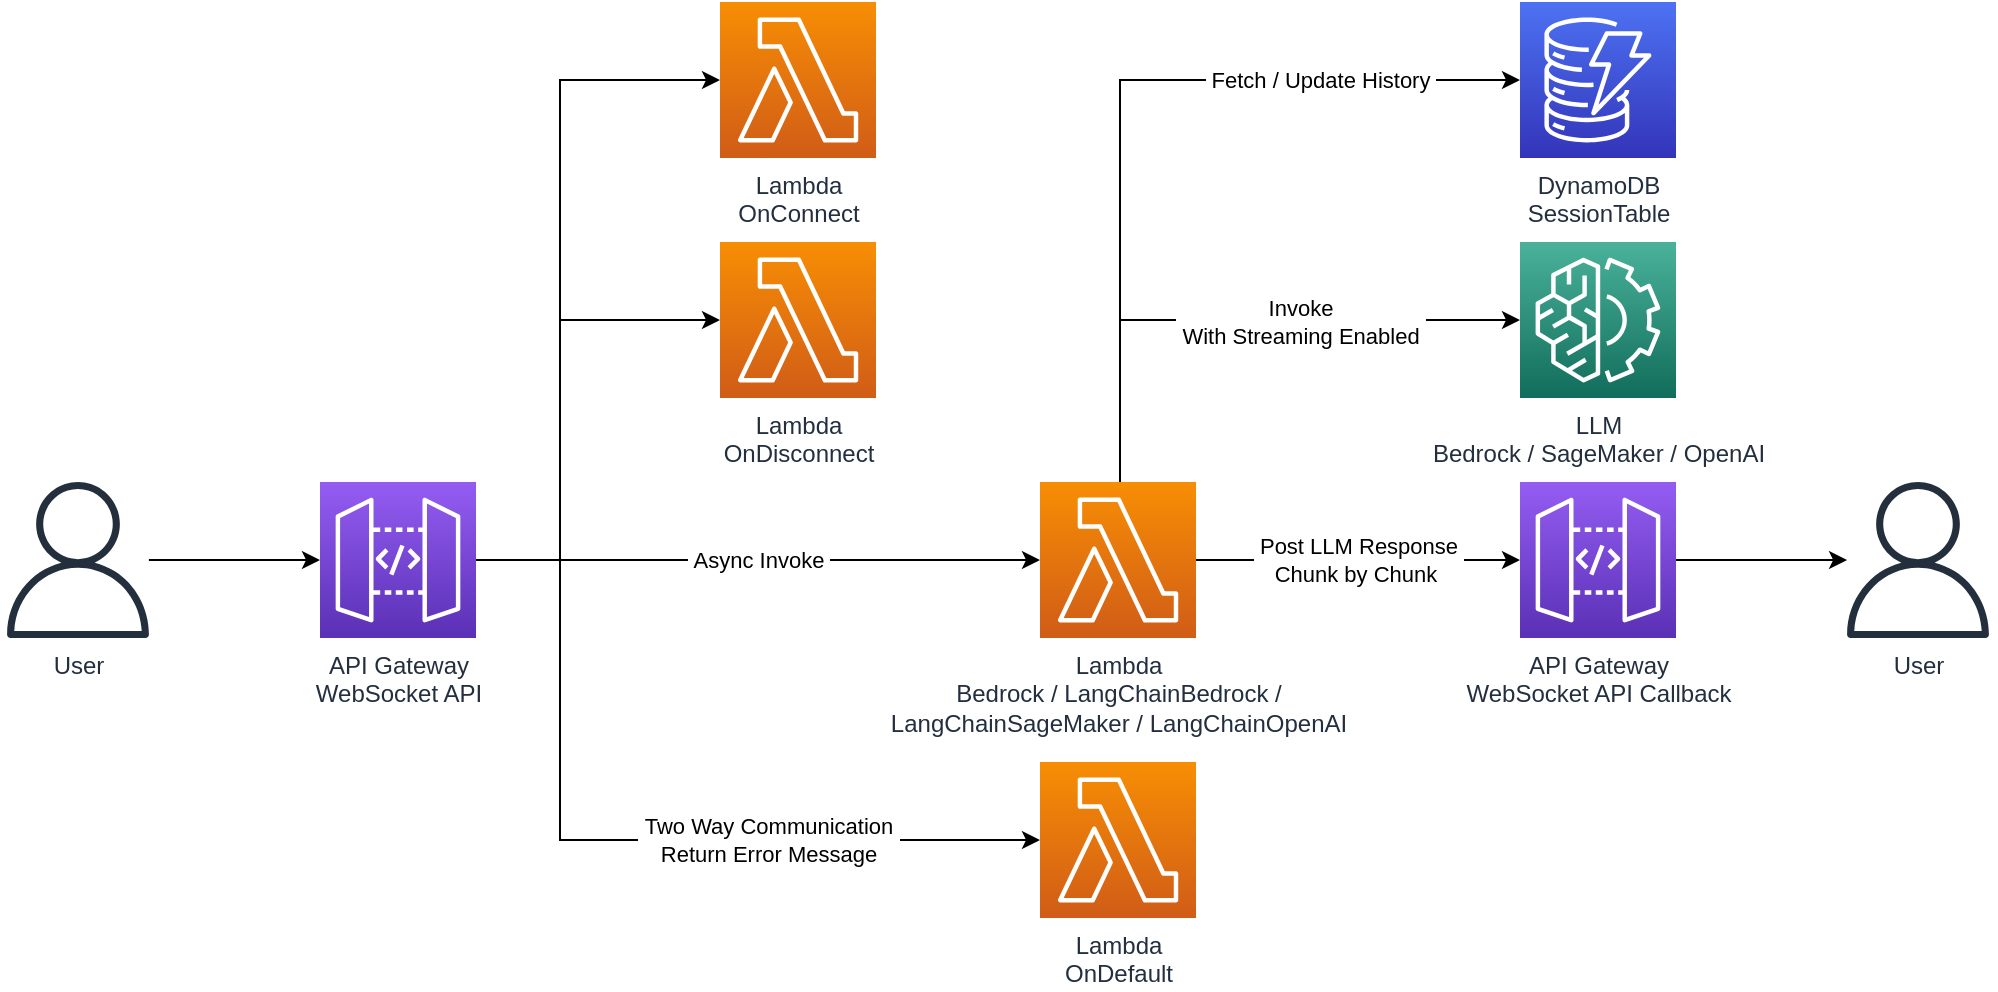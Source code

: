 <mxfile version="20.6.2" type="device"><diagram id="Ht1M8jgEwFfnCIfOTk4-" name="Page-1"><mxGraphModel dx="1560" dy="915" grid="1" gridSize="10" guides="1" tooltips="1" connect="1" arrows="1" fold="1" page="0" pageScale="1" pageWidth="827" pageHeight="1169" math="0" shadow="0"><root><mxCell id="0"/><mxCell id="1" parent="0"/><mxCell id="YQ68xMsldk-DX58UwE1U-18" value="&amp;nbsp;Async Invoke&amp;nbsp;" style="edgeStyle=orthogonalEdgeStyle;rounded=0;orthogonalLoop=1;jettySize=auto;html=1;" edge="1" parent="1" source="YQ68xMsldk-DX58UwE1U-1" target="YQ68xMsldk-DX58UwE1U-2"><mxGeometry relative="1" as="geometry"/></mxCell><mxCell id="YQ68xMsldk-DX58UwE1U-28" value="&amp;nbsp;Two Way Communication&amp;nbsp;&lt;br&gt;Return Error Message" style="edgeStyle=orthogonalEdgeStyle;rounded=0;orthogonalLoop=1;jettySize=auto;html=1;" edge="1" parent="1" source="YQ68xMsldk-DX58UwE1U-1" target="YQ68xMsldk-DX58UwE1U-8"><mxGeometry x="0.353" relative="1" as="geometry"><Array as="points"><mxPoint x="-120" y="519"/><mxPoint x="-120" y="659"/></Array><mxPoint as="offset"/></mxGeometry></mxCell><mxCell id="YQ68xMsldk-DX58UwE1U-29" style="edgeStyle=orthogonalEdgeStyle;rounded=0;orthogonalLoop=1;jettySize=auto;html=1;" edge="1" parent="1" source="YQ68xMsldk-DX58UwE1U-1" target="YQ68xMsldk-DX58UwE1U-4"><mxGeometry relative="1" as="geometry"><Array as="points"><mxPoint x="-120" y="519"/><mxPoint x="-120" y="399"/></Array></mxGeometry></mxCell><mxCell id="YQ68xMsldk-DX58UwE1U-30" style="edgeStyle=orthogonalEdgeStyle;rounded=0;orthogonalLoop=1;jettySize=auto;html=1;" edge="1" parent="1" source="YQ68xMsldk-DX58UwE1U-1" target="YQ68xMsldk-DX58UwE1U-7"><mxGeometry relative="1" as="geometry"><Array as="points"><mxPoint x="-120" y="519"/><mxPoint x="-120" y="279"/></Array></mxGeometry></mxCell><mxCell id="YQ68xMsldk-DX58UwE1U-1" value="API Gateway&lt;br&gt;WebSocket API" style="sketch=0;points=[[0,0,0],[0.25,0,0],[0.5,0,0],[0.75,0,0],[1,0,0],[0,1,0],[0.25,1,0],[0.5,1,0],[0.75,1,0],[1,1,0],[0,0.25,0],[0,0.5,0],[0,0.75,0],[1,0.25,0],[1,0.5,0],[1,0.75,0]];outlineConnect=0;fontColor=#232F3E;gradientColor=#945DF2;gradientDirection=north;fillColor=#5A30B5;strokeColor=#ffffff;dashed=0;verticalLabelPosition=bottom;verticalAlign=top;align=center;html=1;fontSize=12;fontStyle=0;aspect=fixed;shape=mxgraph.aws4.resourceIcon;resIcon=mxgraph.aws4.api_gateway;" vertex="1" parent="1"><mxGeometry x="-240" y="480" width="78" height="78" as="geometry"/></mxCell><mxCell id="YQ68xMsldk-DX58UwE1U-19" value="&amp;nbsp;Fetch / Update History&amp;nbsp;" style="edgeStyle=orthogonalEdgeStyle;rounded=0;orthogonalLoop=1;jettySize=auto;html=1;" edge="1" parent="1" source="YQ68xMsldk-DX58UwE1U-2" target="YQ68xMsldk-DX58UwE1U-3"><mxGeometry x="0.501" relative="1" as="geometry"><Array as="points"><mxPoint x="160" y="279"/></Array><mxPoint as="offset"/></mxGeometry></mxCell><mxCell id="YQ68xMsldk-DX58UwE1U-25" value="&amp;nbsp;Post LLM Response&amp;nbsp;&lt;br&gt;Chunk by Chunk&amp;nbsp;" style="edgeStyle=orthogonalEdgeStyle;rounded=0;orthogonalLoop=1;jettySize=auto;html=1;" edge="1" parent="1" source="YQ68xMsldk-DX58UwE1U-2" target="YQ68xMsldk-DX58UwE1U-22"><mxGeometry relative="1" as="geometry"/></mxCell><mxCell id="YQ68xMsldk-DX58UwE1U-27" value="Invoke&lt;br&gt;&amp;nbsp;With Streaming Enabled&amp;nbsp;" style="edgeStyle=orthogonalEdgeStyle;rounded=0;orthogonalLoop=1;jettySize=auto;html=1;" edge="1" parent="1" source="YQ68xMsldk-DX58UwE1U-2" target="YQ68xMsldk-DX58UwE1U-26"><mxGeometry x="0.217" y="-1" relative="1" as="geometry"><Array as="points"><mxPoint x="160" y="399"/></Array><mxPoint as="offset"/></mxGeometry></mxCell><mxCell id="YQ68xMsldk-DX58UwE1U-2" value="Lambda&lt;br&gt;Bedrock / LangChainBedrock / &lt;br&gt;LangChainSageMaker / LangChainOpenAI" style="sketch=0;points=[[0,0,0],[0.25,0,0],[0.5,0,0],[0.75,0,0],[1,0,0],[0,1,0],[0.25,1,0],[0.5,1,0],[0.75,1,0],[1,1,0],[0,0.25,0],[0,0.5,0],[0,0.75,0],[1,0.25,0],[1,0.5,0],[1,0.75,0]];outlineConnect=0;fontColor=#232F3E;gradientColor=#F78E04;gradientDirection=north;fillColor=#D05C17;strokeColor=#ffffff;dashed=0;verticalLabelPosition=bottom;verticalAlign=top;align=center;html=1;fontSize=12;fontStyle=0;aspect=fixed;shape=mxgraph.aws4.resourceIcon;resIcon=mxgraph.aws4.lambda;" vertex="1" parent="1"><mxGeometry x="120" y="480" width="78" height="78" as="geometry"/></mxCell><mxCell id="YQ68xMsldk-DX58UwE1U-3" value="DynamoDB&lt;br&gt;SessionTable" style="sketch=0;points=[[0,0,0],[0.25,0,0],[0.5,0,0],[0.75,0,0],[1,0,0],[0,1,0],[0.25,1,0],[0.5,1,0],[0.75,1,0],[1,1,0],[0,0.25,0],[0,0.5,0],[0,0.75,0],[1,0.25,0],[1,0.5,0],[1,0.75,0]];outlineConnect=0;fontColor=#232F3E;gradientColor=#4D72F3;gradientDirection=north;fillColor=#3334B9;strokeColor=#ffffff;dashed=0;verticalLabelPosition=bottom;verticalAlign=top;align=center;html=1;fontSize=12;fontStyle=0;aspect=fixed;shape=mxgraph.aws4.resourceIcon;resIcon=mxgraph.aws4.dynamodb;" vertex="1" parent="1"><mxGeometry x="360" y="240" width="78" height="78" as="geometry"/></mxCell><mxCell id="YQ68xMsldk-DX58UwE1U-4" value="Lambda&lt;br&gt;OnDisconnect" style="sketch=0;points=[[0,0,0],[0.25,0,0],[0.5,0,0],[0.75,0,0],[1,0,0],[0,1,0],[0.25,1,0],[0.5,1,0],[0.75,1,0],[1,1,0],[0,0.25,0],[0,0.5,0],[0,0.75,0],[1,0.25,0],[1,0.5,0],[1,0.75,0]];outlineConnect=0;fontColor=#232F3E;gradientColor=#F78E04;gradientDirection=north;fillColor=#D05C17;strokeColor=#ffffff;dashed=0;verticalLabelPosition=bottom;verticalAlign=top;align=center;html=1;fontSize=12;fontStyle=0;aspect=fixed;shape=mxgraph.aws4.resourceIcon;resIcon=mxgraph.aws4.lambda;" vertex="1" parent="1"><mxGeometry x="-40" y="360" width="78" height="78" as="geometry"/></mxCell><mxCell id="YQ68xMsldk-DX58UwE1U-7" value="Lambda&lt;br&gt;OnConnect" style="sketch=0;points=[[0,0,0],[0.25,0,0],[0.5,0,0],[0.75,0,0],[1,0,0],[0,1,0],[0.25,1,0],[0.5,1,0],[0.75,1,0],[1,1,0],[0,0.25,0],[0,0.5,0],[0,0.75,0],[1,0.25,0],[1,0.5,0],[1,0.75,0]];outlineConnect=0;fontColor=#232F3E;gradientColor=#F78E04;gradientDirection=north;fillColor=#D05C17;strokeColor=#ffffff;dashed=0;verticalLabelPosition=bottom;verticalAlign=top;align=center;html=1;fontSize=12;fontStyle=0;aspect=fixed;shape=mxgraph.aws4.resourceIcon;resIcon=mxgraph.aws4.lambda;" vertex="1" parent="1"><mxGeometry x="-40" y="240" width="78" height="78" as="geometry"/></mxCell><mxCell id="YQ68xMsldk-DX58UwE1U-8" value="Lambda&lt;br&gt;OnDefault" style="sketch=0;points=[[0,0,0],[0.25,0,0],[0.5,0,0],[0.75,0,0],[1,0,0],[0,1,0],[0.25,1,0],[0.5,1,0],[0.75,1,0],[1,1,0],[0,0.25,0],[0,0.5,0],[0,0.75,0],[1,0.25,0],[1,0.5,0],[1,0.75,0]];outlineConnect=0;fontColor=#232F3E;gradientColor=#F78E04;gradientDirection=north;fillColor=#D05C17;strokeColor=#ffffff;dashed=0;verticalLabelPosition=bottom;verticalAlign=top;align=center;html=1;fontSize=12;fontStyle=0;aspect=fixed;shape=mxgraph.aws4.resourceIcon;resIcon=mxgraph.aws4.lambda;" vertex="1" parent="1"><mxGeometry x="120" y="620" width="78" height="78" as="geometry"/></mxCell><mxCell id="YQ68xMsldk-DX58UwE1U-21" style="edgeStyle=orthogonalEdgeStyle;rounded=0;orthogonalLoop=1;jettySize=auto;html=1;" edge="1" parent="1" source="YQ68xMsldk-DX58UwE1U-20" target="YQ68xMsldk-DX58UwE1U-1"><mxGeometry relative="1" as="geometry"/></mxCell><mxCell id="YQ68xMsldk-DX58UwE1U-20" value="User" style="sketch=0;outlineConnect=0;fontColor=#232F3E;gradientColor=none;fillColor=#232F3D;strokeColor=none;dashed=0;verticalLabelPosition=bottom;verticalAlign=top;align=center;html=1;fontSize=12;fontStyle=0;aspect=fixed;pointerEvents=1;shape=mxgraph.aws4.user;" vertex="1" parent="1"><mxGeometry x="-400" y="480" width="78" height="78" as="geometry"/></mxCell><mxCell id="YQ68xMsldk-DX58UwE1U-24" style="edgeStyle=orthogonalEdgeStyle;rounded=0;orthogonalLoop=1;jettySize=auto;html=1;" edge="1" parent="1" source="YQ68xMsldk-DX58UwE1U-22" target="YQ68xMsldk-DX58UwE1U-23"><mxGeometry relative="1" as="geometry"/></mxCell><mxCell id="YQ68xMsldk-DX58UwE1U-22" value="API Gateway&lt;br&gt;WebSocket API Callback" style="sketch=0;points=[[0,0,0],[0.25,0,0],[0.5,0,0],[0.75,0,0],[1,0,0],[0,1,0],[0.25,1,0],[0.5,1,0],[0.75,1,0],[1,1,0],[0,0.25,0],[0,0.5,0],[0,0.75,0],[1,0.25,0],[1,0.5,0],[1,0.75,0]];outlineConnect=0;fontColor=#232F3E;gradientColor=#945DF2;gradientDirection=north;fillColor=#5A30B5;strokeColor=#ffffff;dashed=0;verticalLabelPosition=bottom;verticalAlign=top;align=center;html=1;fontSize=12;fontStyle=0;aspect=fixed;shape=mxgraph.aws4.resourceIcon;resIcon=mxgraph.aws4.api_gateway;" vertex="1" parent="1"><mxGeometry x="360" y="480" width="78" height="78" as="geometry"/></mxCell><mxCell id="YQ68xMsldk-DX58UwE1U-23" value="User" style="sketch=0;outlineConnect=0;fontColor=#232F3E;gradientColor=none;fillColor=#232F3D;strokeColor=none;dashed=0;verticalLabelPosition=bottom;verticalAlign=top;align=center;html=1;fontSize=12;fontStyle=0;aspect=fixed;pointerEvents=1;shape=mxgraph.aws4.user;" vertex="1" parent="1"><mxGeometry x="520" y="480" width="78" height="78" as="geometry"/></mxCell><mxCell id="YQ68xMsldk-DX58UwE1U-26" value="LLM&lt;br&gt;Bedrock / SageMaker / OpenAI" style="sketch=0;points=[[0,0,0],[0.25,0,0],[0.5,0,0],[0.75,0,0],[1,0,0],[0,1,0],[0.25,1,0],[0.5,1,0],[0.75,1,0],[1,1,0],[0,0.25,0],[0,0.5,0],[0,0.75,0],[1,0.25,0],[1,0.5,0],[1,0.75,0]];outlineConnect=0;fontColor=#232F3E;gradientColor=#4AB29A;gradientDirection=north;fillColor=#116D5B;strokeColor=#ffffff;dashed=0;verticalLabelPosition=bottom;verticalAlign=top;align=center;html=1;fontSize=12;fontStyle=0;aspect=fixed;shape=mxgraph.aws4.resourceIcon;resIcon=mxgraph.aws4.machine_learning;" vertex="1" parent="1"><mxGeometry x="360" y="360" width="78" height="78" as="geometry"/></mxCell></root></mxGraphModel></diagram></mxfile>